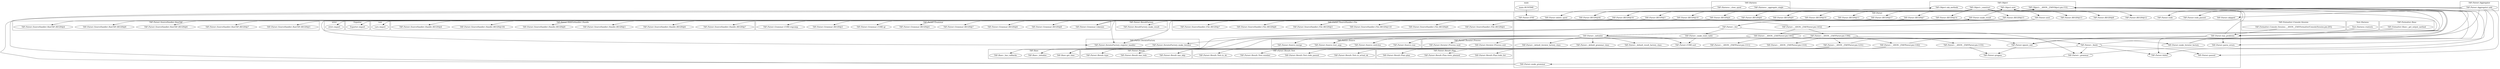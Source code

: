 digraph {
graph [overlap=false]
subgraph cluster_TAP_Parser_ResultFactory {
	label="TAP::Parser::ResultFactory";
	"TAP::Parser::ResultFactory::make_result";
}
subgraph cluster_vars {
	label="vars";
	"vars::import";
}
subgraph cluster_strict {
	label="strict";
	"strict::import";
}
subgraph cluster_TAP_Parser_Grammar {
	label="TAP::Parser::Grammar";
	"TAP::Parser::Grammar::BEGIN@8";
	"TAP::Parser::Grammar::BEGIN@6";
	"TAP::Parser::Grammar::BEGIN@7";
	"TAP::Parser::Grammar::BEGIN@4";
	"TAP::Parser::Grammar::CORE:qr";
	"TAP::Parser::Grammar::BEGIN@3";
	"TAP::Parser::Grammar::tokenize";
	"TAP::Parser::Grammar::CORE:regcomp";
}
subgraph cluster_TAP_Object {
	label="TAP::Object";
	"TAP::Object::_construct";
	"TAP::Object::new";
	"TAP::Object::__ANON__[TAP/Object.pm:153]";
	"TAP::Object::mk_methods";
}
subgraph cluster_TAP_Formatter_Console_Session {
	label="TAP::Formatter::Console::Session";
	"TAP::Formatter::Console::Session::__ANON__[TAP/Formatter/Console/Session.pm:205]";
}
subgraph cluster_Test_Harness {
	label="Test::Harness";
	"Test::Harness::runtests";
}
subgraph cluster_Exporter {
	label="Exporter";
	"Exporter::import";
}
subgraph cluster_TAP_Parser_Aggregator {
	label="TAP::Parser::Aggregator";
	"TAP::Parser::Aggregator::add";
}
subgraph cluster_TAP_Parser_SourceHandler_RawTAP {
	label="TAP::Parser::SourceHandler::RawTAP";
	"TAP::Parser::SourceHandler::RawTAP::BEGIN@3";
	"TAP::Parser::SourceHandler::RawTAP::BEGIN@7";
	"TAP::Parser::SourceHandler::RawTAP::BEGIN@6";
	"TAP::Parser::SourceHandler::RawTAP::BEGIN@8";
	"TAP::Parser::SourceHandler::RawTAP::BEGIN@4";
}
subgraph cluster_TAP_Parser_SourceHandler_Handle {
	label="TAP::Parser::SourceHandler::Handle";
	"TAP::Parser::SourceHandler::Handle::BEGIN@7";
	"TAP::Parser::SourceHandler::Handle::BEGIN@6";
	"TAP::Parser::SourceHandler::Handle::BEGIN@3";
	"TAP::Parser::SourceHandler::Handle::BEGIN@8";
	"TAP::Parser::SourceHandler::Handle::BEGIN@104";
	"TAP::Parser::SourceHandler::Handle::BEGIN@4";
}
subgraph cluster_TAP_Parser_Source {
	label="TAP::Parser::Source";
	"TAP::Parser::Source::raw";
	"TAP::Parser::Source::switches";
	"TAP::Parser::Source::test_args";
	"TAP::Parser::Source::merge";
}
subgraph cluster_TAP_Formatter_Base {
	label="TAP::Formatter::Base";
	"TAP::Formatter::Base::_get_output_method";
}
subgraph cluster_main {
	label="main";
	"main::RUNTIME";
}
subgraph cluster_TAP_Base {
	label="TAP::Base";
	"TAP::Base::_has_callbacks";
	"TAP::Base::get_time";
	"TAP::Base::_initialize";
}
subgraph cluster_TAP_Parser_Result {
	label="TAP::Parser::Result";
	"TAP::Parser::Result::has_todo";
	"TAP::Parser::Result::has_skip";
	"TAP::Parser::Result::type";
}
subgraph cluster_TAP_Parser_Iterator_Process {
	label="TAP::Parser::Iterator::Process";
	"TAP::Parser::Iterator::Process::exit";
	"TAP::Parser::Iterator::Process::wait";
}
subgraph cluster_TAP_Parser_Result_Test {
	label="TAP::Parser::Result::Test";
	"TAP::Parser::Result::Test::is_actual_ok";
	"TAP::Parser::Result::Test::todo_passed";
	"TAP::Parser::Result::Test::number";
	"TAP::Parser::Result::Test::is_ok";
}
subgraph cluster_TAP_Parser_Result_Plan {
	label="TAP::Parser::Result::Plan";
	"TAP::Parser::Result::Plan::todo_list";
	"TAP::Parser::Result::Plan::tests_planned";
	"TAP::Parser::Result::Plan::plan";
}
subgraph cluster_TAP_Parser {
	label="TAP::Parser";
	"TAP::Parser::END";
	"TAP::Parser::BEGIN@3";
	"TAP::Parser::BEGIN@7";
	"TAP::Parser::__ANON__[TAP/Parser.pm:1155]";
	"TAP::Parser::ignore_exit";
	"TAP::Parser::_default_result_factory_class";
	"TAP::Parser::BEGIN@44";
	"TAP::Parser::BEGIN@19";
	"TAP::Parser::BEGIN@14";
	"TAP::Parser::next";
	"TAP::Parser::BEGIN@4";
	"TAP::Parser::__ANON__[TAP/Parser.pm:1182]";
	"TAP::Parser::__ANON__[TAP/Parser.pm:1394]";
	"TAP::Parser::skipped";
	"TAP::Parser::BEGIN@11";
	"TAP::Parser::_initialize";
	"TAP::Parser::BEGIN@10";
	"TAP::Parser::BEGIN@9";
	"TAP::Parser::parse_errors";
	"TAP::Parser::make_iterator_factory";
	"TAP::Parser::todo_passed";
	"TAP::Parser::_default_iterator_factory_class";
	"TAP::Parser::BEGIN@6";
	"TAP::Parser::BEGIN@17";
	"TAP::Parser::BEGIN@12";
	"TAP::Parser::__ANON__[TAP/Parser.pm:1310]";
	"TAP::Parser::pragma";
	"TAP::Parser::BEGIN@8";
	"TAP::Parser::passed";
	"TAP::Parser::_grammar";
	"TAP::Parser::_iter";
	"TAP::Parser::make_grammar";
	"TAP::Parser::CORE:sort";
	"TAP::Parser::_make_state_table";
	"TAP::Parser::_default_grammar_class";
	"TAP::Parser::failed";
	"TAP::Parser::__ANON__[TAP/Parser.pm:1231]";
	"TAP::Parser::BEGIN@13";
	"TAP::Parser::__ANON__[TAP/Parser.pm:1452]";
	"TAP::Parser::__ANON__[TAP/Parser.pm:1311]";
	"TAP::Parser::make_result";
	"TAP::Parser::has_problems";
	"TAP::Parser::_finish";
	"TAP::Parser::delete_spool";
	"TAP::Parser::__ANON__[TAP/Parser.pm:1402]";
	"TAP::Parser::BEGIN@15";
	"TAP::Parser::todo";
	"TAP::Parser::BEGIN@16";
}
subgraph cluster_TAP_Harness {
	label="TAP::Harness";
	"TAP::Harness::_aggregate_single";
	"TAP::Harness::_close_spool";
}
subgraph cluster_TAP_Parser_IteratorFactory {
	label="TAP::Parser::IteratorFactory";
	"TAP::Parser::IteratorFactory::register_handler";
	"TAP::Parser::IteratorFactory::make_iterator";
}
subgraph cluster_TAP_Parser_SourceHandler_File {
	label="TAP::Parser::SourceHandler::File";
	"TAP::Parser::SourceHandler::File::BEGIN@4";
	"TAP::Parser::SourceHandler::File::BEGIN@6";
	"TAP::Parser::SourceHandler::File::BEGIN@110";
	"TAP::Parser::SourceHandler::File::BEGIN@3";
	"TAP::Parser::SourceHandler::File::BEGIN@8";
	"TAP::Parser::SourceHandler::File::BEGIN@7";
}
"TAP::Parser::__ANON__[TAP/Parser.pm:1394]" -> "TAP::Parser::__ANON__[TAP/Parser.pm:1155]";
"TAP::Parser::__ANON__[TAP/Parser.pm:1231]" -> "TAP::Parser::Result::Test::is_ok";
"TAP::Object::_construct" -> "TAP::Parser::BEGIN@19";
"TAP::Parser::_initialize" -> "TAP::Parser::IteratorFactory::make_iterator";
"TAP::Parser::Aggregator::add" -> "TAP::Parser::skipped";
"TAP::Parser::_initialize" -> "TAP::Parser::Source::test_args";
"TAP::Object::_construct" -> "TAP::Parser::BEGIN@10";
"TAP::Parser::BEGIN@19" -> "Exporter::import";
"TAP::Parser::BEGIN@16" -> "TAP::Parser::SourceHandler::RawTAP::BEGIN@8";
"TAP::Parser::_initialize" -> "TAP::Parser::_default_iterator_factory_class";
"TAP::Parser::BEGIN@16" -> "TAP::Parser::SourceHandler::RawTAP::BEGIN@6";
"TAP::Object::_construct" -> "TAP::Parser::BEGIN@8";
"TAP::Parser::BEGIN@7" -> "TAP::Parser::Grammar::BEGIN@4";
"TAP::Parser::__ANON__[TAP/Parser.pm:1402]" -> "TAP::Parser::Iterator::Process::wait";
"TAP::Object::_construct" -> "TAP::Parser::BEGIN@13";
"TAP::Parser::BEGIN@16" -> "TAP::Parser::SourceHandler::RawTAP::BEGIN@3";
"TAP::Parser::BEGIN@17" -> "TAP::Parser::SourceHandler::Handle::BEGIN@7";
"TAP::Parser::__ANON__[TAP/Parser.pm:1182]" -> "TAP::Parser::Result::Plan::todo_list";
"TAP::Parser::BEGIN@16" -> "TAP::Parser::SourceHandler::RawTAP::BEGIN@4";
"TAP::Parser::_initialize" -> "TAP::Parser::Source::merge";
"TAP::Object::_construct" -> "TAP::Parser::BEGIN@16";
"TAP::Parser::_initialize" -> "TAP::Parser::Source::raw";
"TAP::Parser::_grammar" -> "TAP::Object::__ANON__[TAP/Object.pm:153]";
"TAP::Parser::_iter" -> "TAP::Object::__ANON__[TAP/Object.pm:153]";
"TAP::Parser::make_grammar" -> "TAP::Object::__ANON__[TAP/Object.pm:153]";
"TAP::Parser::__ANON__[TAP/Parser.pm:1231]" -> "TAP::Object::__ANON__[TAP/Object.pm:153]";
"TAP::Parser::__ANON__[TAP/Parser.pm:1182]" -> "TAP::Object::__ANON__[TAP/Object.pm:153]";
"TAP::Parser::_initialize" -> "TAP::Object::__ANON__[TAP/Object.pm:153]";
"TAP::Parser::make_result" -> "TAP::Object::__ANON__[TAP/Object.pm:153]";
"TAP::Parser::has_problems" -> "TAP::Object::__ANON__[TAP/Object.pm:153]";
"TAP::Parser::_finish" -> "TAP::Object::__ANON__[TAP/Object.pm:153]";
"TAP::Parser::__ANON__[TAP/Parser.pm:1402]" -> "TAP::Object::__ANON__[TAP/Object.pm:153]";
"TAP::Parser::make_iterator_factory" -> "TAP::Object::__ANON__[TAP/Object.pm:153]";
"TAP::Object::_construct" -> "TAP::Parser::BEGIN@7";
"TAP::Parser::BEGIN@7" -> "TAP::Parser::Grammar::BEGIN@3";
"TAP::Parser::__ANON__[TAP/Parser.pm:1452]" -> "TAP::Parser::Grammar::tokenize";
"TAP::Parser::__ANON__[TAP/Parser.pm:1231]" -> "TAP::Parser::Result::Test::todo_passed";
"TAP::Object::_construct" -> "TAP::Parser::BEGIN@44";
"TAP::Parser::_initialize" -> "TAP::Parser::_default_result_factory_class";
"TAP::Parser::__ANON__[TAP/Parser.pm:1182]" -> "TAP::Parser::Result::has_skip";
"TAP::Parser::__ANON__[TAP/Parser.pm:1231]" -> "TAP::Parser::Result::has_skip";
"TAP::Object::_construct" -> "TAP::Parser::BEGIN@4";
"TAP::Parser::BEGIN@7" -> "TAP::Parser::Grammar::BEGIN@7";
"TAP::Parser::BEGIN@7" -> "TAP::Parser::Grammar::CORE:qr";
"TAP::Object::_construct" -> "TAP::Parser::BEGIN@9";
"TAP::Object::_construct" -> "TAP::Parser::BEGIN@17";
"TAP::Object::_construct" -> "TAP::Parser::BEGIN@12";
"TAP::Parser::_iter" -> "TAP::Base::_has_callbacks";
"TAP::Parser::__ANON__[TAP/Parser.pm:1155]" -> "TAP::Parser::pragma";
"TAP::Parser::ignore_exit" -> "TAP::Parser::pragma";
"TAP::Parser::_iter" -> "TAP::Parser::_make_state_table";
"TAP::Parser::make_result" -> "TAP::Parser::ResultFactory::make_result";
"TAP::Parser::BEGIN@17" -> "TAP::Parser::SourceHandler::Handle::BEGIN@3";
"TAP::Parser::_finish" -> "TAP::Parser::failed";
"TAP::Parser::Aggregator::add" -> "TAP::Parser::failed";
"TAP::Parser::has_problems" -> "TAP::Parser::failed";
"TAP::Parser::BEGIN@15" -> "TAP::Parser::SourceHandler::File::BEGIN@8";
"TAP::Parser::__ANON__[TAP/Parser.pm:1231]" -> "TAP::Parser::Result::Test::number";
"TAP::Formatter::Base::_get_output_method" -> "TAP::Parser::has_problems";
"Test::Harness::runtests" -> "TAP::Parser::has_problems";
"TAP::Formatter::Console::Session::__ANON__[TAP/Formatter/Console/Session.pm:205]" -> "TAP::Parser::has_problems";
"TAP::Harness::_close_spool" -> "TAP::Parser::delete_spool";
"TAP::Parser::_finish" -> "TAP::Base::get_time";
"TAP::Parser::_iter" -> "TAP::Base::get_time";
"main::RUNTIME" -> "TAP::Parser::END";
"TAP::Object::_construct" -> "TAP::Parser::BEGIN@3";
"TAP::Parser::BEGIN@44" -> "TAP::Object::mk_methods";
"TAP::Harness::_aggregate_single" -> "TAP::Parser::next";
"TAP::Parser::_initialize" -> "TAP::Parser::Source::switches";
"TAP::Object::new" -> "TAP::Parser::_initialize";
"TAP::Parser::BEGIN@17" -> "TAP::Parser::SourceHandler::Handle::BEGIN@104";
"TAP::Parser::Aggregator::add" -> "TAP::Parser::parse_errors";
"TAP::Parser::has_problems" -> "TAP::Parser::parse_errors";
"TAP::Parser::BEGIN@17" -> "TAP::Parser::IteratorFactory::register_handler";
"TAP::Parser::BEGIN@15" -> "TAP::Parser::IteratorFactory::register_handler";
"TAP::Parser::BEGIN@16" -> "TAP::Parser::IteratorFactory::register_handler";
"TAP::Parser::_initialize" -> "TAP::Parser::make_iterator_factory";
"TAP::Object::_construct" -> "TAP::Parser::BEGIN@6";
"TAP::Parser::BEGIN@16" -> "TAP::Parser::SourceHandler::RawTAP::BEGIN@7";
"TAP::Parser::__ANON__[TAP/Parser.pm:1231]" -> "TAP::Parser::Result::Test::is_actual_ok";
"TAP::Parser::BEGIN@15" -> "TAP::Parser::SourceHandler::File::BEGIN@110";
"TAP::Parser::__ANON__[TAP/Parser.pm:1394]" -> "TAP::Parser::__ANON__[TAP/Parser.pm:1310]";
"TAP::Parser::_finish" -> "TAP::Parser::passed";
"TAP::Parser::Aggregator::add" -> "TAP::Parser::passed";
"TAP::Parser::_finish" -> "TAP::Parser::_grammar";
"TAP::Parser::_iter" -> "TAP::Parser::_grammar";
"TAP::Parser::_grammar" -> "TAP::Parser::make_grammar";
"TAP::Parser::__ANON__[TAP/Parser.pm:1182]" -> "TAP::Parser::Result::Plan::tests_planned";
"TAP::Parser::__ANON__[TAP/Parser.pm:1182]" -> "TAP::Parser::Result::Plan::plan";
"TAP::Parser::_initialize" -> "TAP::Object::new";
"TAP::Parser::make_grammar" -> "TAP::Object::new";
"TAP::Parser::make_iterator_factory" -> "TAP::Object::new";
"TAP::Parser::Grammar::tokenize" -> "TAP::Parser::make_result";
"TAP::Parser::__ANON__[TAP/Parser.pm:1402]" -> "TAP::Parser::_finish";
"TAP::Object::_construct" -> "TAP::Parser::BEGIN@15";
"TAP::Parser::BEGIN@7" -> "TAP::Parser::Grammar::CORE:regcomp";
"TAP::Parser::_initialize" -> "TAP::Parser::ignore_exit";
"TAP::Parser::Aggregator::add" -> "TAP::Parser::ignore_exit";
"TAP::Parser::has_problems" -> "TAP::Parser::ignore_exit";
"TAP::Parser::BEGIN@17" -> "TAP::Parser::SourceHandler::Handle::BEGIN@8";
"TAP::Object::_construct" -> "TAP::Parser::BEGIN@14";
"TAP::Parser::BEGIN@17" -> "TAP::Parser::SourceHandler::Handle::BEGIN@6";
"TAP::Parser::_initialize" -> "TAP::Base::_initialize";
"TAP::Parser::__ANON__[TAP/Parser.pm:1452]" -> "TAP::Parser::__ANON__[TAP/Parser.pm:1394]";
"TAP::Parser::__ANON__[TAP/Parser.pm:1394]" -> "TAP::Parser::__ANON__[TAP/Parser.pm:1182]";
"TAP::Parser::BEGIN@4" -> "vars::import";
"TAP::Parser::__ANON__[TAP/Parser.pm:1402]" -> "TAP::Parser::Iterator::Process::exit";
"TAP::Object::_construct" -> "TAP::Parser::BEGIN@11";
"TAP::Parser::BEGIN@15" -> "TAP::Parser::SourceHandler::File::BEGIN@6";
"TAP::Parser::Aggregator::add" -> "TAP::Parser::todo_passed";
"TAP::Parser::BEGIN@15" -> "TAP::Parser::SourceHandler::File::BEGIN@4";
"TAP::Parser::BEGIN@15" -> "TAP::Parser::SourceHandler::File::BEGIN@7";
"TAP::Parser::next" -> "TAP::Parser::_iter";
"TAP::Parser::_make_state_table" -> "TAP::Parser::CORE:sort";
"TAP::Parser::_initialize" -> "TAP::Parser::CORE:sort";
"TAP::Parser::_initialize" -> "TAP::Parser::_default_grammar_class";
"TAP::Parser::__ANON__[TAP/Parser.pm:1394]" -> "TAP::Parser::__ANON__[TAP/Parser.pm:1231]";
"TAP::Parser::next" -> "TAP::Parser::__ANON__[TAP/Parser.pm:1452]";
"TAP::Parser::BEGIN@7" -> "TAP::Parser::Grammar::BEGIN@8";
"TAP::Parser::BEGIN@7" -> "TAP::Parser::Grammar::BEGIN@6";
"TAP::Parser::__ANON__[TAP/Parser.pm:1231]" -> "TAP::Parser::Result::has_todo";
"TAP::Parser::__ANON__[TAP/Parser.pm:1394]" -> "TAP::Parser::Result::type";
"TAP::Parser::__ANON__[TAP/Parser.pm:1394]" -> "TAP::Parser::__ANON__[TAP/Parser.pm:1311]";
"TAP::Parser::BEGIN@17" -> "TAP::Parser::SourceHandler::Handle::BEGIN@4";
"TAP::Parser::__ANON__[TAP/Parser.pm:1452]" -> "TAP::Parser::__ANON__[TAP/Parser.pm:1402]";
"TAP::Parser::BEGIN@15" -> "TAP::Parser::SourceHandler::File::BEGIN@3";
"TAP::Parser::Aggregator::add" -> "TAP::Parser::todo";
"TAP::Parser::BEGIN@3" -> "strict::import";
}
